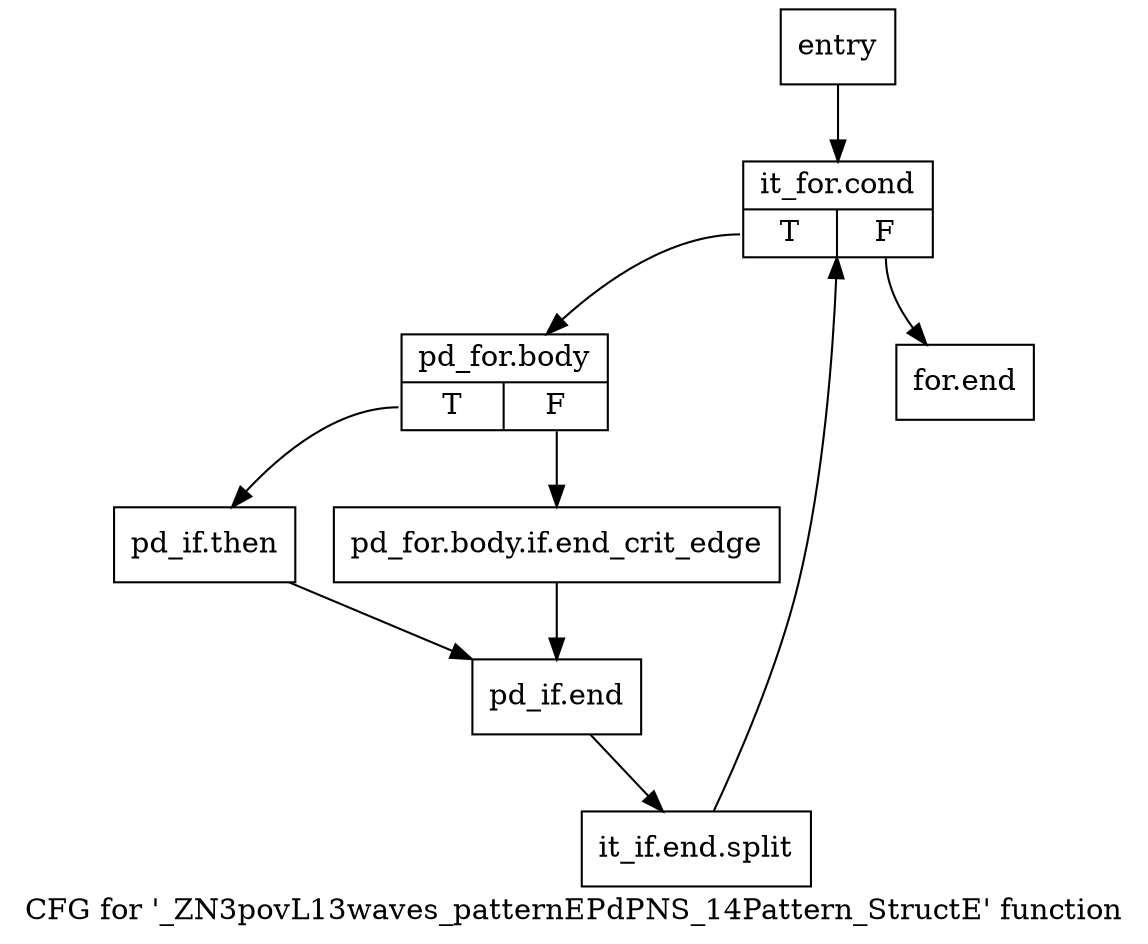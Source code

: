 digraph "CFG for '_ZN3povL13waves_patternEPdPNS_14Pattern_StructE' function" {
	label="CFG for '_ZN3povL13waves_patternEPdPNS_14Pattern_StructE' function";

	Node0x19aacb0 [shape=record,label="{entry}"];
	Node0x19aacb0 -> Node0x19aad00;
	Node0x19aad00 [shape=record,label="{it_for.cond|{<s0>T|<s1>F}}"];
	Node0x19aad00:s0 -> Node0x19aad50;
	Node0x19aad00:s1 -> Node0x19aae90;
	Node0x19aad50 [shape=record,label="{pd_for.body|{<s0>T|<s1>F}}"];
	Node0x19aad50:s0 -> Node0x19aadf0;
	Node0x19aad50:s1 -> Node0x19aada0;
	Node0x19aada0 [shape=record,label="{pd_for.body.if.end_crit_edge}"];
	Node0x19aada0 -> Node0x19aae40;
	Node0x19aadf0 [shape=record,label="{pd_if.then}"];
	Node0x19aadf0 -> Node0x19aae40;
	Node0x19aae40 [shape=record,label="{pd_if.end}"];
	Node0x19aae40 -> Node0x30aa120;
	Node0x30aa120 [shape=record,label="{it_if.end.split}"];
	Node0x30aa120 -> Node0x19aad00;
	Node0x19aae90 [shape=record,label="{for.end}"];
}
